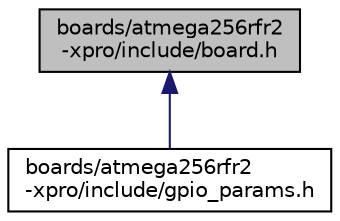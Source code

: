 digraph "boards/atmega256rfr2-xpro/include/board.h"
{
 // LATEX_PDF_SIZE
  edge [fontname="Helvetica",fontsize="10",labelfontname="Helvetica",labelfontsize="10"];
  node [fontname="Helvetica",fontsize="10",shape=record];
  Node1 [label="boards/atmega256rfr2\l-xpro/include/board.h",height=0.2,width=0.4,color="black", fillcolor="grey75", style="filled", fontcolor="black",tooltip="Board specific definitions for the Atmega256RFR2 Xplained Pro."];
  Node1 -> Node2 [dir="back",color="midnightblue",fontsize="10",style="solid",fontname="Helvetica"];
  Node2 [label="boards/atmega256rfr2\l-xpro/include/gpio_params.h",height=0.2,width=0.4,color="black", fillcolor="white", style="filled",URL="$atmega256rfr2-xpro_2include_2gpio__params_8h.html",tooltip="Configuration of SAUL mapped GPIO pins."];
}
